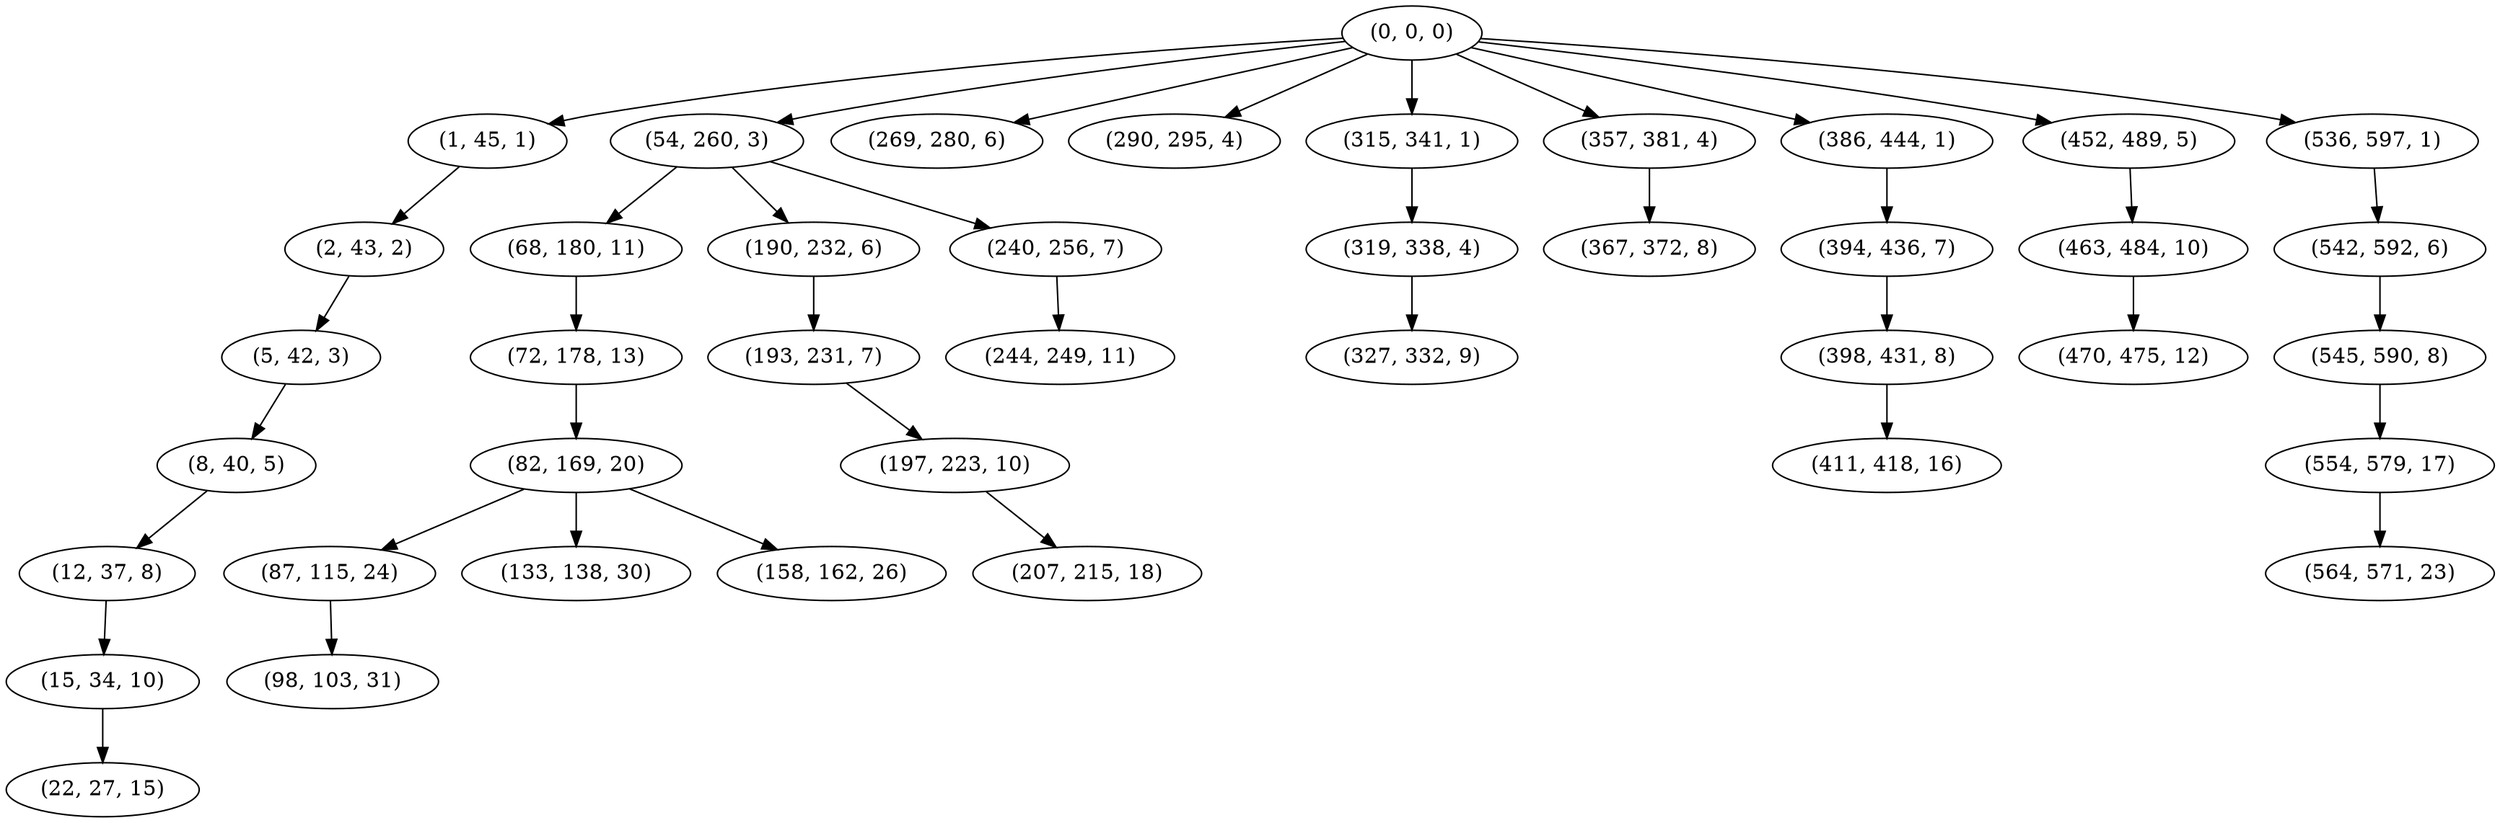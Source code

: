 digraph tree {
    "(0, 0, 0)";
    "(1, 45, 1)";
    "(2, 43, 2)";
    "(5, 42, 3)";
    "(8, 40, 5)";
    "(12, 37, 8)";
    "(15, 34, 10)";
    "(22, 27, 15)";
    "(54, 260, 3)";
    "(68, 180, 11)";
    "(72, 178, 13)";
    "(82, 169, 20)";
    "(87, 115, 24)";
    "(98, 103, 31)";
    "(133, 138, 30)";
    "(158, 162, 26)";
    "(190, 232, 6)";
    "(193, 231, 7)";
    "(197, 223, 10)";
    "(207, 215, 18)";
    "(240, 256, 7)";
    "(244, 249, 11)";
    "(269, 280, 6)";
    "(290, 295, 4)";
    "(315, 341, 1)";
    "(319, 338, 4)";
    "(327, 332, 9)";
    "(357, 381, 4)";
    "(367, 372, 8)";
    "(386, 444, 1)";
    "(394, 436, 7)";
    "(398, 431, 8)";
    "(411, 418, 16)";
    "(452, 489, 5)";
    "(463, 484, 10)";
    "(470, 475, 12)";
    "(536, 597, 1)";
    "(542, 592, 6)";
    "(545, 590, 8)";
    "(554, 579, 17)";
    "(564, 571, 23)";
    "(0, 0, 0)" -> "(1, 45, 1)";
    "(0, 0, 0)" -> "(54, 260, 3)";
    "(0, 0, 0)" -> "(269, 280, 6)";
    "(0, 0, 0)" -> "(290, 295, 4)";
    "(0, 0, 0)" -> "(315, 341, 1)";
    "(0, 0, 0)" -> "(357, 381, 4)";
    "(0, 0, 0)" -> "(386, 444, 1)";
    "(0, 0, 0)" -> "(452, 489, 5)";
    "(0, 0, 0)" -> "(536, 597, 1)";
    "(1, 45, 1)" -> "(2, 43, 2)";
    "(2, 43, 2)" -> "(5, 42, 3)";
    "(5, 42, 3)" -> "(8, 40, 5)";
    "(8, 40, 5)" -> "(12, 37, 8)";
    "(12, 37, 8)" -> "(15, 34, 10)";
    "(15, 34, 10)" -> "(22, 27, 15)";
    "(54, 260, 3)" -> "(68, 180, 11)";
    "(54, 260, 3)" -> "(190, 232, 6)";
    "(54, 260, 3)" -> "(240, 256, 7)";
    "(68, 180, 11)" -> "(72, 178, 13)";
    "(72, 178, 13)" -> "(82, 169, 20)";
    "(82, 169, 20)" -> "(87, 115, 24)";
    "(82, 169, 20)" -> "(133, 138, 30)";
    "(82, 169, 20)" -> "(158, 162, 26)";
    "(87, 115, 24)" -> "(98, 103, 31)";
    "(190, 232, 6)" -> "(193, 231, 7)";
    "(193, 231, 7)" -> "(197, 223, 10)";
    "(197, 223, 10)" -> "(207, 215, 18)";
    "(240, 256, 7)" -> "(244, 249, 11)";
    "(315, 341, 1)" -> "(319, 338, 4)";
    "(319, 338, 4)" -> "(327, 332, 9)";
    "(357, 381, 4)" -> "(367, 372, 8)";
    "(386, 444, 1)" -> "(394, 436, 7)";
    "(394, 436, 7)" -> "(398, 431, 8)";
    "(398, 431, 8)" -> "(411, 418, 16)";
    "(452, 489, 5)" -> "(463, 484, 10)";
    "(463, 484, 10)" -> "(470, 475, 12)";
    "(536, 597, 1)" -> "(542, 592, 6)";
    "(542, 592, 6)" -> "(545, 590, 8)";
    "(545, 590, 8)" -> "(554, 579, 17)";
    "(554, 579, 17)" -> "(564, 571, 23)";
}
